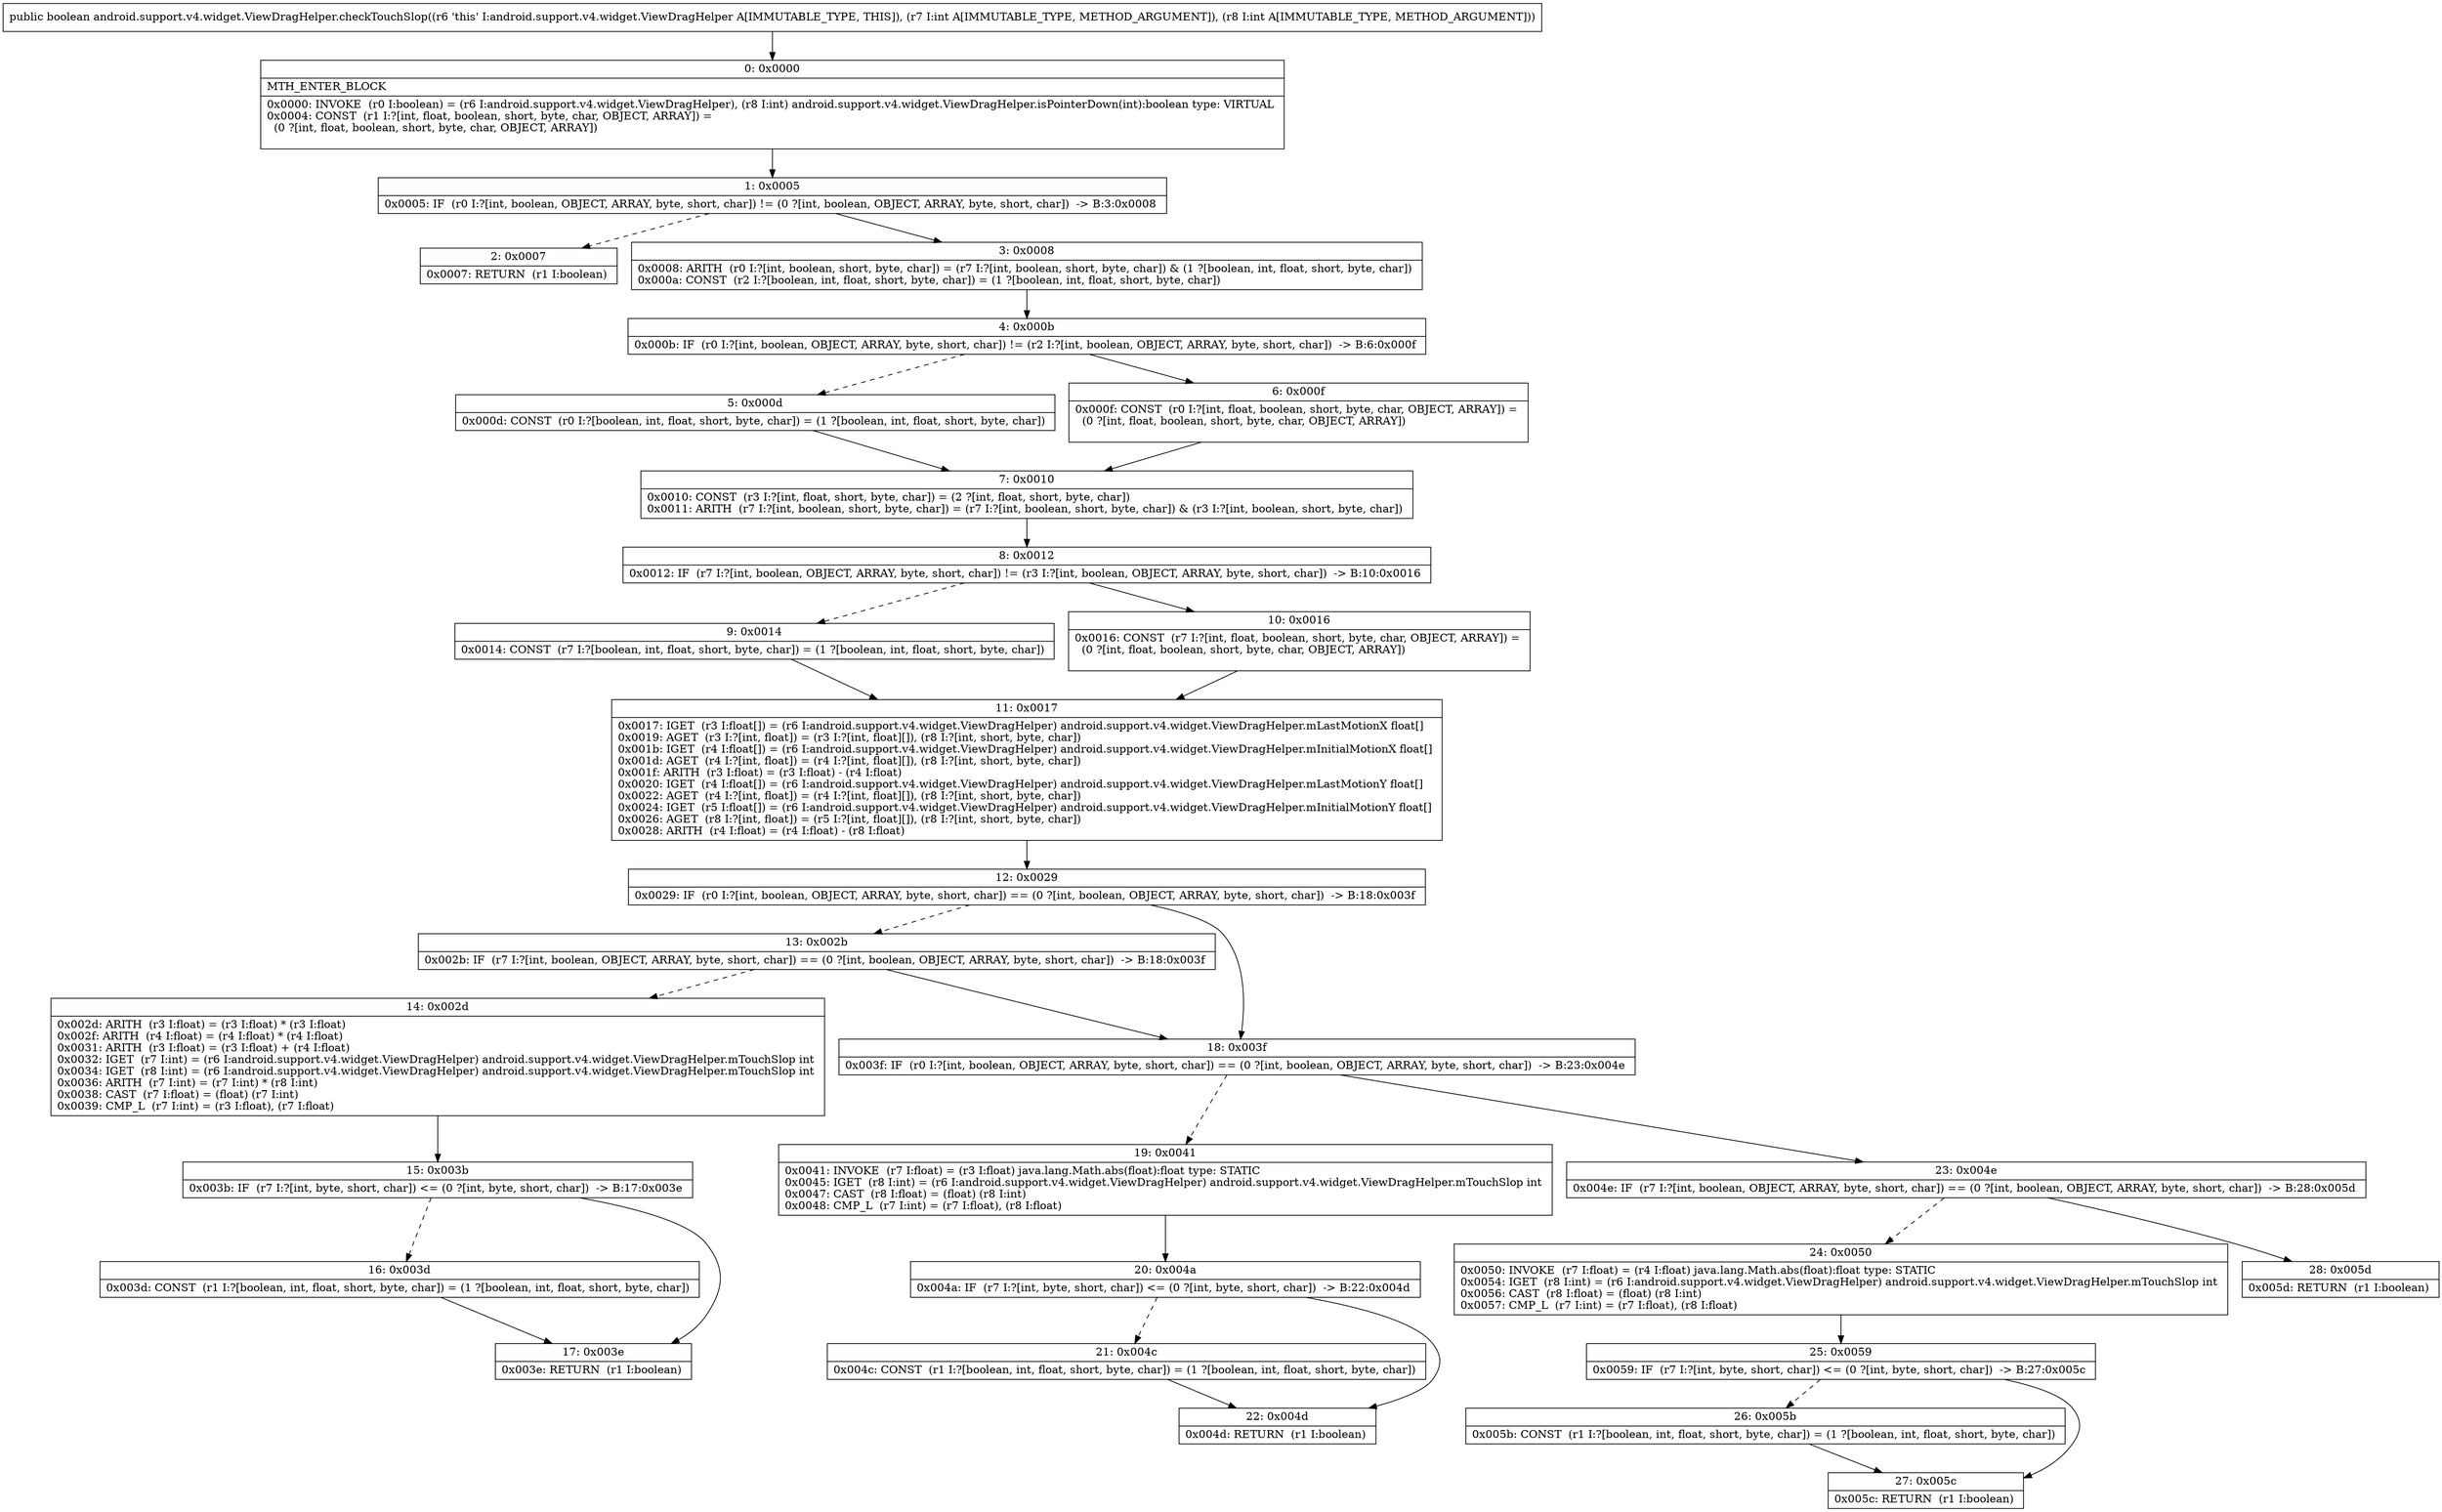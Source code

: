 digraph "CFG forandroid.support.v4.widget.ViewDragHelper.checkTouchSlop(II)Z" {
Node_0 [shape=record,label="{0\:\ 0x0000|MTH_ENTER_BLOCK\l|0x0000: INVOKE  (r0 I:boolean) = (r6 I:android.support.v4.widget.ViewDragHelper), (r8 I:int) android.support.v4.widget.ViewDragHelper.isPointerDown(int):boolean type: VIRTUAL \l0x0004: CONST  (r1 I:?[int, float, boolean, short, byte, char, OBJECT, ARRAY]) = \l  (0 ?[int, float, boolean, short, byte, char, OBJECT, ARRAY])\l \l}"];
Node_1 [shape=record,label="{1\:\ 0x0005|0x0005: IF  (r0 I:?[int, boolean, OBJECT, ARRAY, byte, short, char]) != (0 ?[int, boolean, OBJECT, ARRAY, byte, short, char])  \-\> B:3:0x0008 \l}"];
Node_2 [shape=record,label="{2\:\ 0x0007|0x0007: RETURN  (r1 I:boolean) \l}"];
Node_3 [shape=record,label="{3\:\ 0x0008|0x0008: ARITH  (r0 I:?[int, boolean, short, byte, char]) = (r7 I:?[int, boolean, short, byte, char]) & (1 ?[boolean, int, float, short, byte, char]) \l0x000a: CONST  (r2 I:?[boolean, int, float, short, byte, char]) = (1 ?[boolean, int, float, short, byte, char]) \l}"];
Node_4 [shape=record,label="{4\:\ 0x000b|0x000b: IF  (r0 I:?[int, boolean, OBJECT, ARRAY, byte, short, char]) != (r2 I:?[int, boolean, OBJECT, ARRAY, byte, short, char])  \-\> B:6:0x000f \l}"];
Node_5 [shape=record,label="{5\:\ 0x000d|0x000d: CONST  (r0 I:?[boolean, int, float, short, byte, char]) = (1 ?[boolean, int, float, short, byte, char]) \l}"];
Node_6 [shape=record,label="{6\:\ 0x000f|0x000f: CONST  (r0 I:?[int, float, boolean, short, byte, char, OBJECT, ARRAY]) = \l  (0 ?[int, float, boolean, short, byte, char, OBJECT, ARRAY])\l \l}"];
Node_7 [shape=record,label="{7\:\ 0x0010|0x0010: CONST  (r3 I:?[int, float, short, byte, char]) = (2 ?[int, float, short, byte, char]) \l0x0011: ARITH  (r7 I:?[int, boolean, short, byte, char]) = (r7 I:?[int, boolean, short, byte, char]) & (r3 I:?[int, boolean, short, byte, char]) \l}"];
Node_8 [shape=record,label="{8\:\ 0x0012|0x0012: IF  (r7 I:?[int, boolean, OBJECT, ARRAY, byte, short, char]) != (r3 I:?[int, boolean, OBJECT, ARRAY, byte, short, char])  \-\> B:10:0x0016 \l}"];
Node_9 [shape=record,label="{9\:\ 0x0014|0x0014: CONST  (r7 I:?[boolean, int, float, short, byte, char]) = (1 ?[boolean, int, float, short, byte, char]) \l}"];
Node_10 [shape=record,label="{10\:\ 0x0016|0x0016: CONST  (r7 I:?[int, float, boolean, short, byte, char, OBJECT, ARRAY]) = \l  (0 ?[int, float, boolean, short, byte, char, OBJECT, ARRAY])\l \l}"];
Node_11 [shape=record,label="{11\:\ 0x0017|0x0017: IGET  (r3 I:float[]) = (r6 I:android.support.v4.widget.ViewDragHelper) android.support.v4.widget.ViewDragHelper.mLastMotionX float[] \l0x0019: AGET  (r3 I:?[int, float]) = (r3 I:?[int, float][]), (r8 I:?[int, short, byte, char]) \l0x001b: IGET  (r4 I:float[]) = (r6 I:android.support.v4.widget.ViewDragHelper) android.support.v4.widget.ViewDragHelper.mInitialMotionX float[] \l0x001d: AGET  (r4 I:?[int, float]) = (r4 I:?[int, float][]), (r8 I:?[int, short, byte, char]) \l0x001f: ARITH  (r3 I:float) = (r3 I:float) \- (r4 I:float) \l0x0020: IGET  (r4 I:float[]) = (r6 I:android.support.v4.widget.ViewDragHelper) android.support.v4.widget.ViewDragHelper.mLastMotionY float[] \l0x0022: AGET  (r4 I:?[int, float]) = (r4 I:?[int, float][]), (r8 I:?[int, short, byte, char]) \l0x0024: IGET  (r5 I:float[]) = (r6 I:android.support.v4.widget.ViewDragHelper) android.support.v4.widget.ViewDragHelper.mInitialMotionY float[] \l0x0026: AGET  (r8 I:?[int, float]) = (r5 I:?[int, float][]), (r8 I:?[int, short, byte, char]) \l0x0028: ARITH  (r4 I:float) = (r4 I:float) \- (r8 I:float) \l}"];
Node_12 [shape=record,label="{12\:\ 0x0029|0x0029: IF  (r0 I:?[int, boolean, OBJECT, ARRAY, byte, short, char]) == (0 ?[int, boolean, OBJECT, ARRAY, byte, short, char])  \-\> B:18:0x003f \l}"];
Node_13 [shape=record,label="{13\:\ 0x002b|0x002b: IF  (r7 I:?[int, boolean, OBJECT, ARRAY, byte, short, char]) == (0 ?[int, boolean, OBJECT, ARRAY, byte, short, char])  \-\> B:18:0x003f \l}"];
Node_14 [shape=record,label="{14\:\ 0x002d|0x002d: ARITH  (r3 I:float) = (r3 I:float) * (r3 I:float) \l0x002f: ARITH  (r4 I:float) = (r4 I:float) * (r4 I:float) \l0x0031: ARITH  (r3 I:float) = (r3 I:float) + (r4 I:float) \l0x0032: IGET  (r7 I:int) = (r6 I:android.support.v4.widget.ViewDragHelper) android.support.v4.widget.ViewDragHelper.mTouchSlop int \l0x0034: IGET  (r8 I:int) = (r6 I:android.support.v4.widget.ViewDragHelper) android.support.v4.widget.ViewDragHelper.mTouchSlop int \l0x0036: ARITH  (r7 I:int) = (r7 I:int) * (r8 I:int) \l0x0038: CAST  (r7 I:float) = (float) (r7 I:int) \l0x0039: CMP_L  (r7 I:int) = (r3 I:float), (r7 I:float) \l}"];
Node_15 [shape=record,label="{15\:\ 0x003b|0x003b: IF  (r7 I:?[int, byte, short, char]) \<= (0 ?[int, byte, short, char])  \-\> B:17:0x003e \l}"];
Node_16 [shape=record,label="{16\:\ 0x003d|0x003d: CONST  (r1 I:?[boolean, int, float, short, byte, char]) = (1 ?[boolean, int, float, short, byte, char]) \l}"];
Node_17 [shape=record,label="{17\:\ 0x003e|0x003e: RETURN  (r1 I:boolean) \l}"];
Node_18 [shape=record,label="{18\:\ 0x003f|0x003f: IF  (r0 I:?[int, boolean, OBJECT, ARRAY, byte, short, char]) == (0 ?[int, boolean, OBJECT, ARRAY, byte, short, char])  \-\> B:23:0x004e \l}"];
Node_19 [shape=record,label="{19\:\ 0x0041|0x0041: INVOKE  (r7 I:float) = (r3 I:float) java.lang.Math.abs(float):float type: STATIC \l0x0045: IGET  (r8 I:int) = (r6 I:android.support.v4.widget.ViewDragHelper) android.support.v4.widget.ViewDragHelper.mTouchSlop int \l0x0047: CAST  (r8 I:float) = (float) (r8 I:int) \l0x0048: CMP_L  (r7 I:int) = (r7 I:float), (r8 I:float) \l}"];
Node_20 [shape=record,label="{20\:\ 0x004a|0x004a: IF  (r7 I:?[int, byte, short, char]) \<= (0 ?[int, byte, short, char])  \-\> B:22:0x004d \l}"];
Node_21 [shape=record,label="{21\:\ 0x004c|0x004c: CONST  (r1 I:?[boolean, int, float, short, byte, char]) = (1 ?[boolean, int, float, short, byte, char]) \l}"];
Node_22 [shape=record,label="{22\:\ 0x004d|0x004d: RETURN  (r1 I:boolean) \l}"];
Node_23 [shape=record,label="{23\:\ 0x004e|0x004e: IF  (r7 I:?[int, boolean, OBJECT, ARRAY, byte, short, char]) == (0 ?[int, boolean, OBJECT, ARRAY, byte, short, char])  \-\> B:28:0x005d \l}"];
Node_24 [shape=record,label="{24\:\ 0x0050|0x0050: INVOKE  (r7 I:float) = (r4 I:float) java.lang.Math.abs(float):float type: STATIC \l0x0054: IGET  (r8 I:int) = (r6 I:android.support.v4.widget.ViewDragHelper) android.support.v4.widget.ViewDragHelper.mTouchSlop int \l0x0056: CAST  (r8 I:float) = (float) (r8 I:int) \l0x0057: CMP_L  (r7 I:int) = (r7 I:float), (r8 I:float) \l}"];
Node_25 [shape=record,label="{25\:\ 0x0059|0x0059: IF  (r7 I:?[int, byte, short, char]) \<= (0 ?[int, byte, short, char])  \-\> B:27:0x005c \l}"];
Node_26 [shape=record,label="{26\:\ 0x005b|0x005b: CONST  (r1 I:?[boolean, int, float, short, byte, char]) = (1 ?[boolean, int, float, short, byte, char]) \l}"];
Node_27 [shape=record,label="{27\:\ 0x005c|0x005c: RETURN  (r1 I:boolean) \l}"];
Node_28 [shape=record,label="{28\:\ 0x005d|0x005d: RETURN  (r1 I:boolean) \l}"];
MethodNode[shape=record,label="{public boolean android.support.v4.widget.ViewDragHelper.checkTouchSlop((r6 'this' I:android.support.v4.widget.ViewDragHelper A[IMMUTABLE_TYPE, THIS]), (r7 I:int A[IMMUTABLE_TYPE, METHOD_ARGUMENT]), (r8 I:int A[IMMUTABLE_TYPE, METHOD_ARGUMENT])) }"];
MethodNode -> Node_0;
Node_0 -> Node_1;
Node_1 -> Node_2[style=dashed];
Node_1 -> Node_3;
Node_3 -> Node_4;
Node_4 -> Node_5[style=dashed];
Node_4 -> Node_6;
Node_5 -> Node_7;
Node_6 -> Node_7;
Node_7 -> Node_8;
Node_8 -> Node_9[style=dashed];
Node_8 -> Node_10;
Node_9 -> Node_11;
Node_10 -> Node_11;
Node_11 -> Node_12;
Node_12 -> Node_13[style=dashed];
Node_12 -> Node_18;
Node_13 -> Node_14[style=dashed];
Node_13 -> Node_18;
Node_14 -> Node_15;
Node_15 -> Node_16[style=dashed];
Node_15 -> Node_17;
Node_16 -> Node_17;
Node_18 -> Node_19[style=dashed];
Node_18 -> Node_23;
Node_19 -> Node_20;
Node_20 -> Node_21[style=dashed];
Node_20 -> Node_22;
Node_21 -> Node_22;
Node_23 -> Node_24[style=dashed];
Node_23 -> Node_28;
Node_24 -> Node_25;
Node_25 -> Node_26[style=dashed];
Node_25 -> Node_27;
Node_26 -> Node_27;
}

